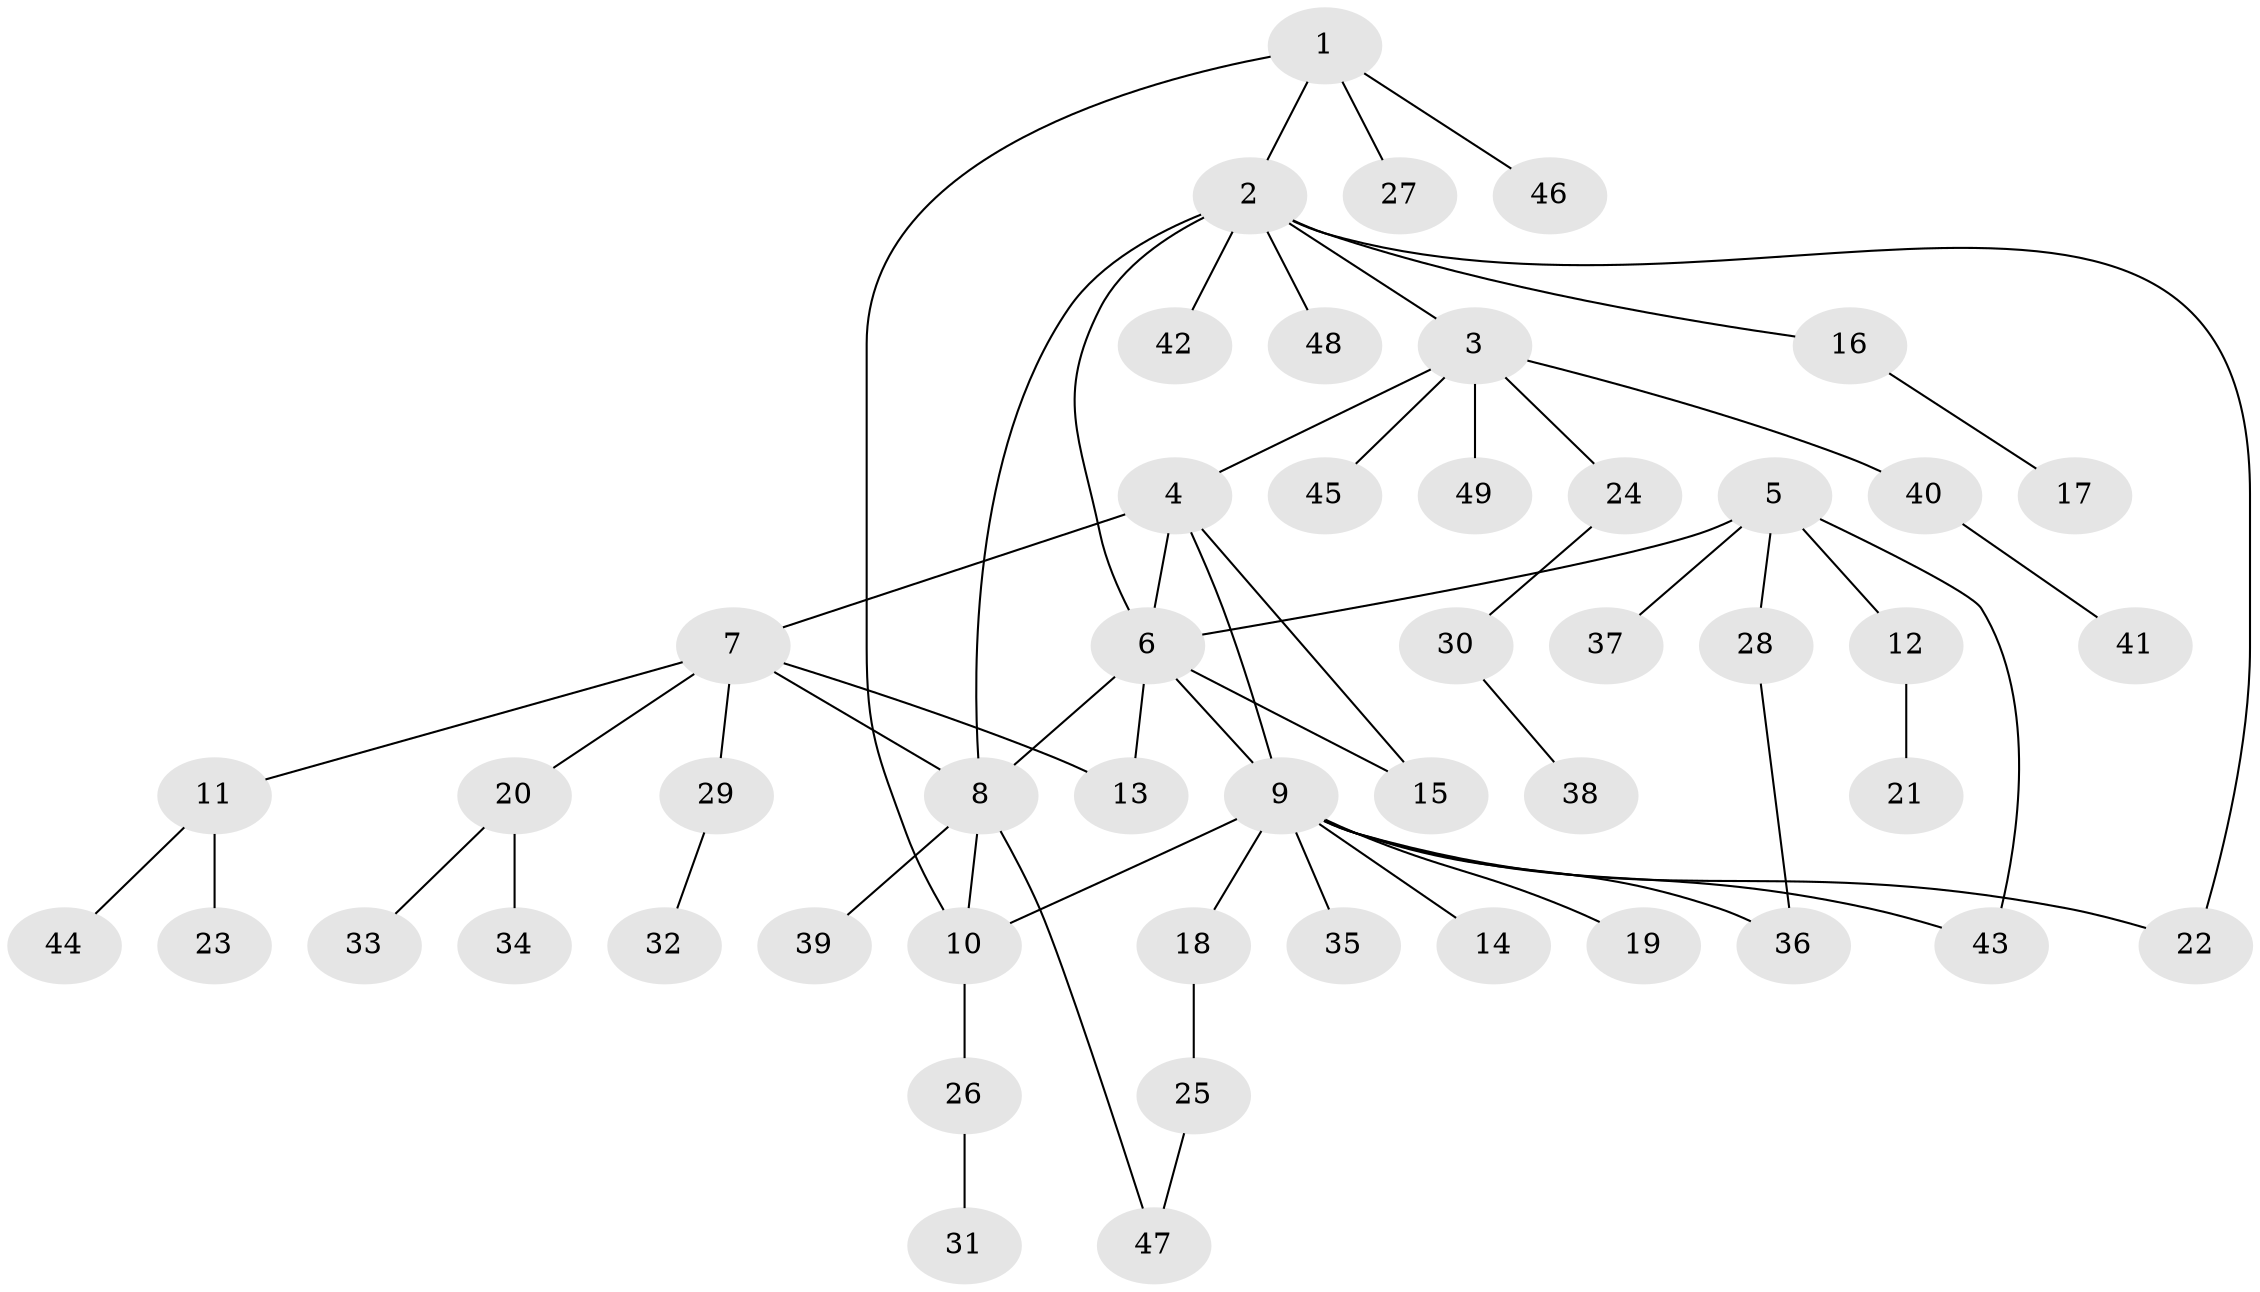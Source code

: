 // coarse degree distribution, {4: 0.029411764705882353, 9: 0.029411764705882353, 5: 0.029411764705882353, 15: 0.029411764705882353, 1: 0.5294117647058824, 2: 0.3235294117647059, 3: 0.029411764705882353}
// Generated by graph-tools (version 1.1) at 2025/58/03/04/25 21:58:20]
// undirected, 49 vertices, 60 edges
graph export_dot {
graph [start="1"]
  node [color=gray90,style=filled];
  1;
  2;
  3;
  4;
  5;
  6;
  7;
  8;
  9;
  10;
  11;
  12;
  13;
  14;
  15;
  16;
  17;
  18;
  19;
  20;
  21;
  22;
  23;
  24;
  25;
  26;
  27;
  28;
  29;
  30;
  31;
  32;
  33;
  34;
  35;
  36;
  37;
  38;
  39;
  40;
  41;
  42;
  43;
  44;
  45;
  46;
  47;
  48;
  49;
  1 -- 2;
  1 -- 10;
  1 -- 27;
  1 -- 46;
  2 -- 3;
  2 -- 6;
  2 -- 8;
  2 -- 16;
  2 -- 22;
  2 -- 42;
  2 -- 48;
  3 -- 4;
  3 -- 24;
  3 -- 40;
  3 -- 45;
  3 -- 49;
  4 -- 6;
  4 -- 7;
  4 -- 9;
  4 -- 15;
  5 -- 6;
  5 -- 12;
  5 -- 28;
  5 -- 37;
  5 -- 43;
  6 -- 8;
  6 -- 9;
  6 -- 13;
  6 -- 15;
  7 -- 8;
  7 -- 11;
  7 -- 13;
  7 -- 20;
  7 -- 29;
  8 -- 10;
  8 -- 39;
  8 -- 47;
  9 -- 10;
  9 -- 14;
  9 -- 18;
  9 -- 19;
  9 -- 22;
  9 -- 35;
  9 -- 36;
  9 -- 43;
  10 -- 26;
  11 -- 23;
  11 -- 44;
  12 -- 21;
  16 -- 17;
  18 -- 25;
  20 -- 33;
  20 -- 34;
  24 -- 30;
  25 -- 47;
  26 -- 31;
  28 -- 36;
  29 -- 32;
  30 -- 38;
  40 -- 41;
}
